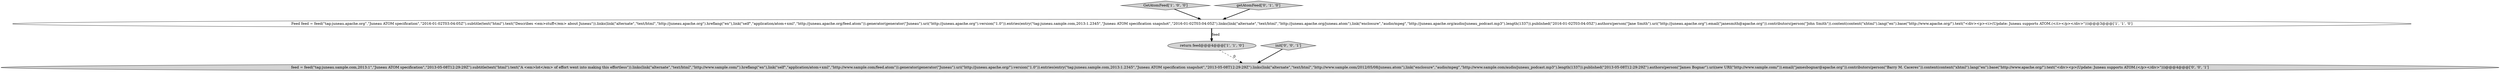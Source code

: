 digraph {
0 [style = filled, label = "GetAtomFeed['1', '0', '0']", fillcolor = lightgray, shape = diamond image = "AAA0AAABBB1BBB"];
4 [style = filled, label = "init['0', '0', '1']", fillcolor = lightgray, shape = diamond image = "AAA0AAABBB3BBB"];
3 [style = filled, label = "getAtomFeed['0', '1', '0']", fillcolor = lightgray, shape = diamond image = "AAA0AAABBB2BBB"];
1 [style = filled, label = "Feed feed = feed(\"tag:juneau.apache.org\",\"Juneau ATOM specification\",\"2016-01-02T03:04:05Z\").subtitle(text(\"html\").text(\"Describes <em>stuff</em> about Juneau\")).links(link(\"alternate\",\"text/html\",\"http://juneau.apache.org\").hreflang(\"en\"),link(\"self\",\"application/atom+xml\",\"http://juneau.apache.org/feed.atom\")).generator(generator(\"Juneau\").uri(\"http://juneau.apache.org\").version(\"1.0\")).entries(entry(\"tag:juneau.sample.com,2013:1.2345\",\"Juneau ATOM specification snapshot\",\"2016-01-02T03:04:05Z\").links(link(\"alternate\",\"text/html\",\"http://juneau.apache.org/juneau.atom\"),link(\"enclosure\",\"audio/mpeg\",\"http://juneau.apache.org/audio/juneau_podcast.mp3\").length(1337)).published(\"2016-01-02T03:04:05Z\").authors(person(\"Jane Smith\").uri(\"http://juneau.apache.org\").email(\"janesmith@apache.org\")).contributors(person(\"John Smith\")).content(content(\"xhtml\").lang(\"en\").base(\"http://www.apache.org/\").text(\"<div><p><i>(Update: Juneau supports ATOM.(</i></p></div>\")))@@@3@@@['1', '1', '0']", fillcolor = white, shape = ellipse image = "AAA0AAABBB1BBB"];
2 [style = filled, label = "return feed@@@4@@@['1', '1', '0']", fillcolor = lightgray, shape = ellipse image = "AAA0AAABBB1BBB"];
5 [style = filled, label = "feed = feed(\"tag:juneau.sample.com,2013:1\",\"Juneau ATOM specification\",\"2013-05-08T12:29:29Z\").subtitle(text(\"html\").text(\"A <em>lot</em> of effort went into making this effortless\")).links(link(\"alternate\",\"text/html\",\"http://www.sample.com/\").hreflang(\"en\"),link(\"self\",\"application/atom+xml\",\"http://www.sample.com/feed.atom\")).generator(generator(\"Juneau\").uri(\"http://juneau.apache.org/\").version(\"1.0\")).entries(entry(\"tag:juneau.sample.com,2013:1.2345\",\"Juneau ATOM specification snapshot\",\"2013-05-08T12:29:29Z\").links(link(\"alternate\",\"text/html\",\"http://www.sample.com/2012/05/08/juneau.atom\"),link(\"enclosure\",\"audio/mpeg\",\"http://www.sample.com/audio/juneau_podcast.mp3\").length(1337)).published(\"2013-05-08T12:29:29Z\").authors(person(\"James Bognar\").uri(new URI(\"http://www.sample.com/\")).email(\"jamesbognar@apache.org\")).contributors(person(\"Barry M. Caceres\")).content(content(\"xhtml\").lang(\"en\").base(\"http://www.apache.org/\").text(\"<div><p>(Update: Juneau supports ATOM.(</p></div>\")))@@@4@@@['0', '0', '1']", fillcolor = lightgray, shape = ellipse image = "AAA0AAABBB3BBB"];
4->5 [style = bold, label=""];
2->5 [style = dashed, label="0"];
1->2 [style = bold, label=""];
0->1 [style = bold, label=""];
3->1 [style = bold, label=""];
1->2 [style = solid, label="feed"];
}
